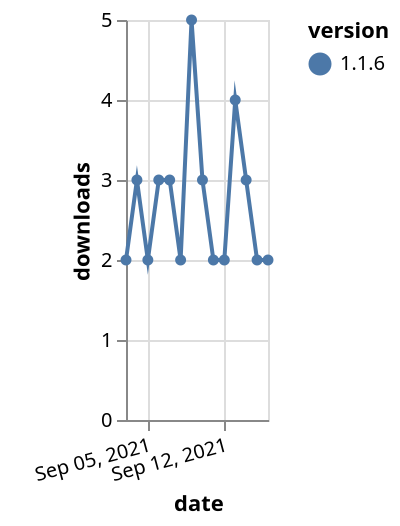 {"$schema": "https://vega.github.io/schema/vega-lite/v5.json", "description": "A simple bar chart with embedded data.", "data": {"values": [{"date": "2021-09-03", "total": 3774, "delta": 2, "version": "1.1.6"}, {"date": "2021-09-04", "total": 3777, "delta": 3, "version": "1.1.6"}, {"date": "2021-09-05", "total": 3779, "delta": 2, "version": "1.1.6"}, {"date": "2021-09-06", "total": 3782, "delta": 3, "version": "1.1.6"}, {"date": "2021-09-07", "total": 3785, "delta": 3, "version": "1.1.6"}, {"date": "2021-09-08", "total": 3787, "delta": 2, "version": "1.1.6"}, {"date": "2021-09-09", "total": 3792, "delta": 5, "version": "1.1.6"}, {"date": "2021-09-10", "total": 3795, "delta": 3, "version": "1.1.6"}, {"date": "2021-09-11", "total": 3797, "delta": 2, "version": "1.1.6"}, {"date": "2021-09-12", "total": 3799, "delta": 2, "version": "1.1.6"}, {"date": "2021-09-13", "total": 3803, "delta": 4, "version": "1.1.6"}, {"date": "2021-09-14", "total": 3806, "delta": 3, "version": "1.1.6"}, {"date": "2021-09-15", "total": 3808, "delta": 2, "version": "1.1.6"}, {"date": "2021-09-16", "total": 3810, "delta": 2, "version": "1.1.6"}]}, "width": "container", "mark": {"type": "line", "point": {"filled": true}}, "encoding": {"x": {"field": "date", "type": "temporal", "timeUnit": "yearmonthdate", "title": "date", "axis": {"labelAngle": -15}}, "y": {"field": "delta", "type": "quantitative", "title": "downloads"}, "color": {"field": "version", "type": "nominal"}, "tooltip": {"field": "delta"}}}